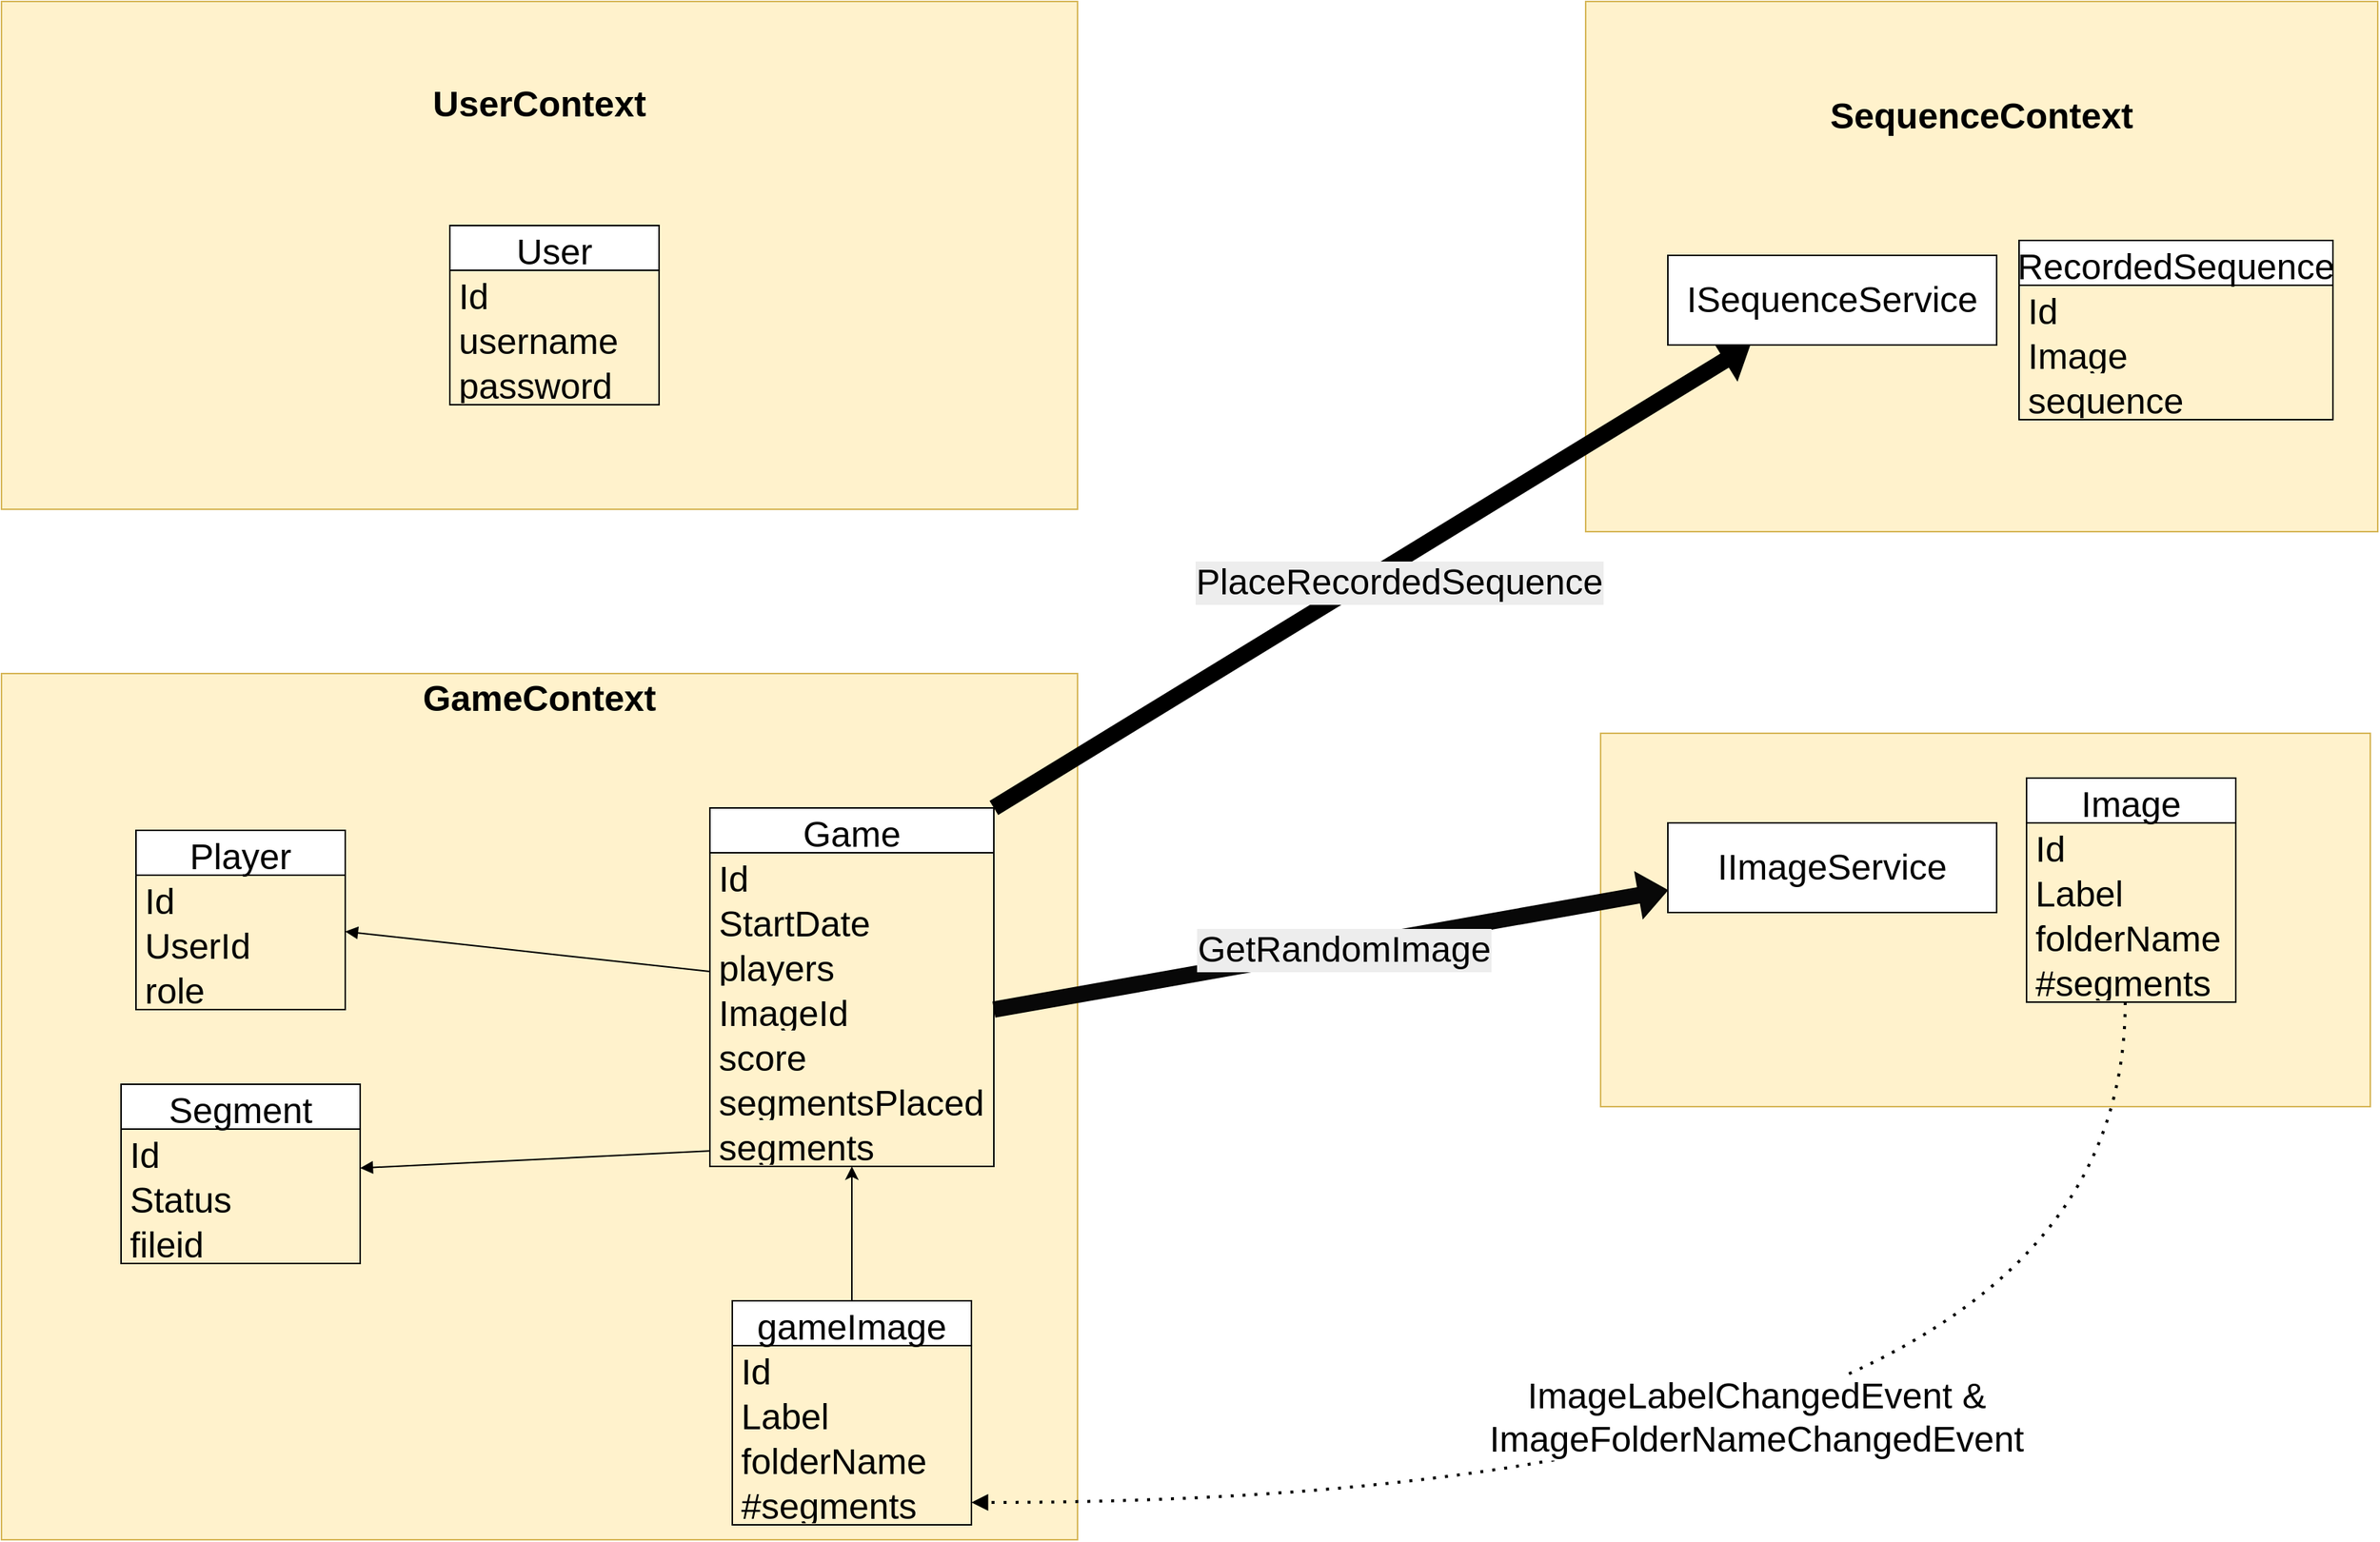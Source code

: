 <mxfile version="20.4.2" type="github">
  <diagram id="zMKhE3hw5MGU6ExpmKIy" name="Page-1">
    <mxGraphModel dx="3597" dy="2492" grid="1" gridSize="10" guides="1" tooltips="1" connect="1" arrows="1" fold="1" page="1" pageScale="1" pageWidth="827" pageHeight="1169" math="0" shadow="0">
      <root>
        <mxCell id="0" />
        <mxCell id="1" parent="0" />
        <mxCell id="MJsCYTUSZarIDF243NE3-106" value="&lt;b&gt;GameContext&lt;br&gt;&lt;br&gt;&lt;br&gt;&lt;br&gt;&lt;br&gt;&lt;br&gt;&lt;br&gt;&lt;br&gt;&lt;br&gt;&lt;br&gt;&lt;br&gt;&lt;br&gt;&lt;br&gt;&lt;br&gt;&lt;br&gt;&lt;br&gt;&lt;br&gt;&lt;br&gt;&lt;br&gt;&lt;br&gt;&lt;/b&gt;" style="rounded=0;whiteSpace=wrap;html=1;fontSize=24;fillColor=#fff2cc;strokeColor=#d6b656;" parent="1" vertex="1">
          <mxGeometry x="-390" y="330" width="720" height="580" as="geometry" />
        </mxCell>
        <mxCell id="MJsCYTUSZarIDF243NE3-105" value="&lt;b&gt;UserContext&lt;br&gt;&lt;br&gt;&lt;br&gt;&lt;br&gt;&lt;br&gt;&lt;br&gt;&lt;br&gt;&lt;br&gt;&lt;/b&gt;" style="rounded=0;whiteSpace=wrap;html=1;fontSize=24;fillColor=#fff2cc;strokeColor=#d6b656;align=center;" parent="1" vertex="1">
          <mxGeometry x="-390" y="-120" width="720" height="340" as="geometry" />
        </mxCell>
        <mxCell id="MJsCYTUSZarIDF243NE3-99" value="" style="rounded=0;whiteSpace=wrap;html=1;fontSize=24;fillColor=#fff2cc;strokeColor=#d6b656;" parent="1" vertex="1">
          <mxGeometry x="680" y="370" width="515" height="250" as="geometry" />
        </mxCell>
        <mxCell id="MJsCYTUSZarIDF243NE3-95" value="&lt;b&gt;SequenceContext&lt;br&gt;&lt;br&gt;&lt;br&gt;&lt;br&gt;&lt;br&gt;&lt;br&gt;&lt;br&gt;&lt;br&gt;&lt;/b&gt;" style="rounded=0;whiteSpace=wrap;html=1;fontSize=24;fillColor=#fff2cc;strokeColor=#d6b656;" parent="1" vertex="1">
          <mxGeometry x="670" y="-120" width="530" height="355" as="geometry" />
        </mxCell>
        <mxCell id="MJsCYTUSZarIDF243NE3-8" value="User" style="swimlane;fontStyle=0;childLayout=stackLayout;horizontal=1;startSize=30;horizontalStack=0;resizeParent=1;resizeParentMax=0;resizeLast=0;collapsible=1;marginBottom=0;fontSize=24;" parent="1" vertex="1">
          <mxGeometry x="-90" y="30" width="140" height="120" as="geometry" />
        </mxCell>
        <mxCell id="MJsCYTUSZarIDF243NE3-9" value="Id " style="text;strokeColor=none;fillColor=none;align=left;verticalAlign=middle;spacingLeft=4;spacingRight=4;overflow=hidden;points=[[0,0.5],[1,0.5]];portConstraint=eastwest;rotatable=0;fontSize=24;" parent="MJsCYTUSZarIDF243NE3-8" vertex="1">
          <mxGeometry y="30" width="140" height="30" as="geometry" />
        </mxCell>
        <mxCell id="MJsCYTUSZarIDF243NE3-10" value="username" style="text;strokeColor=none;fillColor=none;align=left;verticalAlign=middle;spacingLeft=4;spacingRight=4;overflow=hidden;points=[[0,0.5],[1,0.5]];portConstraint=eastwest;rotatable=0;fontSize=24;" parent="MJsCYTUSZarIDF243NE3-8" vertex="1">
          <mxGeometry y="60" width="140" height="30" as="geometry" />
        </mxCell>
        <mxCell id="MJsCYTUSZarIDF243NE3-11" value="password" style="text;strokeColor=none;fillColor=none;align=left;verticalAlign=middle;spacingLeft=4;spacingRight=4;overflow=hidden;points=[[0,0.5],[1,0.5]];portConstraint=eastwest;rotatable=0;fontSize=24;" parent="MJsCYTUSZarIDF243NE3-8" vertex="1">
          <mxGeometry y="90" width="140" height="30" as="geometry" />
        </mxCell>
        <mxCell id="MJsCYTUSZarIDF243NE3-18" value="Game" style="swimlane;fontStyle=0;childLayout=stackLayout;horizontal=1;startSize=30;horizontalStack=0;resizeParent=1;resizeParentMax=0;resizeLast=0;collapsible=1;marginBottom=0;fontSize=24;" parent="1" vertex="1">
          <mxGeometry x="84" y="420" width="190" height="240" as="geometry" />
        </mxCell>
        <mxCell id="MJsCYTUSZarIDF243NE3-19" value="Id" style="text;strokeColor=none;fillColor=none;align=left;verticalAlign=middle;spacingLeft=4;spacingRight=4;overflow=hidden;points=[[0,0.5],[1,0.5]];portConstraint=eastwest;rotatable=0;fontSize=24;" parent="MJsCYTUSZarIDF243NE3-18" vertex="1">
          <mxGeometry y="30" width="190" height="30" as="geometry" />
        </mxCell>
        <mxCell id="MJsCYTUSZarIDF243NE3-109" value="StartDate" style="text;strokeColor=none;fillColor=none;align=left;verticalAlign=middle;spacingLeft=4;spacingRight=4;overflow=hidden;points=[[0,0.5],[1,0.5]];portConstraint=eastwest;rotatable=0;fontSize=24;" parent="MJsCYTUSZarIDF243NE3-18" vertex="1">
          <mxGeometry y="60" width="190" height="30" as="geometry" />
        </mxCell>
        <mxCell id="MJsCYTUSZarIDF243NE3-20" value="players" style="text;strokeColor=none;fillColor=none;align=left;verticalAlign=middle;spacingLeft=4;spacingRight=4;overflow=hidden;points=[[0,0.5],[1,0.5]];portConstraint=eastwest;rotatable=0;fontSize=24;" parent="MJsCYTUSZarIDF243NE3-18" vertex="1">
          <mxGeometry y="90" width="190" height="30" as="geometry" />
        </mxCell>
        <mxCell id="MJsCYTUSZarIDF243NE3-21" value="ImageId" style="text;strokeColor=none;fillColor=none;align=left;verticalAlign=middle;spacingLeft=4;spacingRight=4;overflow=hidden;points=[[0,0.5],[1,0.5]];portConstraint=eastwest;rotatable=0;fontSize=24;" parent="MJsCYTUSZarIDF243NE3-18" vertex="1">
          <mxGeometry y="120" width="190" height="30" as="geometry" />
        </mxCell>
        <mxCell id="MJsCYTUSZarIDF243NE3-50" value="score" style="text;strokeColor=none;fillColor=none;align=left;verticalAlign=middle;spacingLeft=4;spacingRight=4;overflow=hidden;points=[[0,0.5],[1,0.5]];portConstraint=eastwest;rotatable=0;fontSize=24;" parent="MJsCYTUSZarIDF243NE3-18" vertex="1">
          <mxGeometry y="150" width="190" height="30" as="geometry" />
        </mxCell>
        <mxCell id="MJsCYTUSZarIDF243NE3-59" value="segmentsPlaced" style="text;strokeColor=none;fillColor=none;align=left;verticalAlign=middle;spacingLeft=4;spacingRight=4;overflow=hidden;points=[[0,0.5],[1,0.5]];portConstraint=eastwest;rotatable=0;fontSize=24;" parent="MJsCYTUSZarIDF243NE3-18" vertex="1">
          <mxGeometry y="180" width="190" height="30" as="geometry" />
        </mxCell>
        <mxCell id="MJsCYTUSZarIDF243NE3-55" value="segments" style="text;strokeColor=none;fillColor=none;align=left;verticalAlign=middle;spacingLeft=4;spacingRight=4;overflow=hidden;points=[[0,0.5],[1,0.5]];portConstraint=eastwest;rotatable=0;fontSize=24;" parent="MJsCYTUSZarIDF243NE3-18" vertex="1">
          <mxGeometry y="210" width="190" height="30" as="geometry" />
        </mxCell>
        <mxCell id="MJsCYTUSZarIDF243NE3-90" style="rounded=0;orthogonalLoop=1;jettySize=auto;html=1;fontSize=24;startArrow=block;startFill=1;strokeWidth=1;endArrow=none;endFill=0;" parent="1" source="MJsCYTUSZarIDF243NE3-31" target="MJsCYTUSZarIDF243NE3-18" edge="1">
          <mxGeometry relative="1" as="geometry">
            <mxPoint x="80" y="380" as="targetPoint" />
          </mxGeometry>
        </mxCell>
        <mxCell id="MJsCYTUSZarIDF243NE3-31" value="Player" style="swimlane;fontStyle=0;childLayout=stackLayout;horizontal=1;startSize=30;horizontalStack=0;resizeParent=1;resizeParentMax=0;resizeLast=0;collapsible=1;marginBottom=0;fontSize=24;" parent="1" vertex="1">
          <mxGeometry x="-300" y="435" width="140" height="120" as="geometry" />
        </mxCell>
        <mxCell id="MJsCYTUSZarIDF243NE3-107" value="Id " style="text;strokeColor=none;fillColor=none;align=left;verticalAlign=middle;spacingLeft=4;spacingRight=4;overflow=hidden;points=[[0,0.5],[1,0.5]];portConstraint=eastwest;rotatable=0;fontSize=24;" parent="MJsCYTUSZarIDF243NE3-31" vertex="1">
          <mxGeometry y="30" width="140" height="30" as="geometry" />
        </mxCell>
        <mxCell id="MJsCYTUSZarIDF243NE3-32" value="UserId" style="text;strokeColor=none;fillColor=none;align=left;verticalAlign=middle;spacingLeft=4;spacingRight=4;overflow=hidden;points=[[0,0.5],[1,0.5]];portConstraint=eastwest;rotatable=0;fontSize=24;" parent="MJsCYTUSZarIDF243NE3-31" vertex="1">
          <mxGeometry y="60" width="140" height="30" as="geometry" />
        </mxCell>
        <mxCell id="MJsCYTUSZarIDF243NE3-33" value="role" style="text;strokeColor=none;fillColor=none;align=left;verticalAlign=middle;spacingLeft=4;spacingRight=4;overflow=hidden;points=[[0,0.5],[1,0.5]];portConstraint=eastwest;rotatable=0;fontSize=24;" parent="MJsCYTUSZarIDF243NE3-31" vertex="1">
          <mxGeometry y="90" width="140" height="30" as="geometry" />
        </mxCell>
        <mxCell id="MJsCYTUSZarIDF243NE3-37" value="Image" style="swimlane;fontStyle=0;childLayout=stackLayout;horizontal=1;startSize=30;horizontalStack=0;resizeParent=1;resizeParentMax=0;resizeLast=0;collapsible=1;marginBottom=0;fontSize=24;" parent="1" vertex="1">
          <mxGeometry x="965" y="400" width="140" height="150" as="geometry" />
        </mxCell>
        <mxCell id="MJsCYTUSZarIDF243NE3-38" value="Id" style="text;strokeColor=none;fillColor=none;align=left;verticalAlign=middle;spacingLeft=4;spacingRight=4;overflow=hidden;points=[[0,0.5],[1,0.5]];portConstraint=eastwest;rotatable=0;fontSize=24;" parent="MJsCYTUSZarIDF243NE3-37" vertex="1">
          <mxGeometry y="30" width="140" height="30" as="geometry" />
        </mxCell>
        <mxCell id="MJsCYTUSZarIDF243NE3-40" value="Label" style="text;strokeColor=none;fillColor=none;align=left;verticalAlign=middle;spacingLeft=4;spacingRight=4;overflow=hidden;points=[[0,0.5],[1,0.5]];portConstraint=eastwest;rotatable=0;fontSize=24;" parent="MJsCYTUSZarIDF243NE3-37" vertex="1">
          <mxGeometry y="60" width="140" height="30" as="geometry" />
        </mxCell>
        <mxCell id="MJsCYTUSZarIDF243NE3-41" value="folderName" style="text;strokeColor=none;fillColor=none;align=left;verticalAlign=middle;spacingLeft=4;spacingRight=4;overflow=hidden;points=[[0,0.5],[1,0.5]];portConstraint=eastwest;rotatable=0;fontSize=24;" parent="MJsCYTUSZarIDF243NE3-37" vertex="1">
          <mxGeometry y="90" width="140" height="30" as="geometry" />
        </mxCell>
        <mxCell id="MJsCYTUSZarIDF243NE3-58" value="#segments" style="text;strokeColor=none;fillColor=none;align=left;verticalAlign=middle;spacingLeft=4;spacingRight=4;overflow=hidden;points=[[0,0.5],[1,0.5]];portConstraint=eastwest;rotatable=0;fontSize=24;" parent="MJsCYTUSZarIDF243NE3-37" vertex="1">
          <mxGeometry y="120" width="140" height="30" as="geometry" />
        </mxCell>
        <mxCell id="MJsCYTUSZarIDF243NE3-91" style="rounded=0;orthogonalLoop=1;jettySize=auto;html=1;fontSize=24;startArrow=block;startFill=1;endArrow=none;endFill=0;" parent="1" source="MJsCYTUSZarIDF243NE3-43" target="MJsCYTUSZarIDF243NE3-55" edge="1">
          <mxGeometry relative="1" as="geometry" />
        </mxCell>
        <mxCell id="MJsCYTUSZarIDF243NE3-43" value="Segment" style="swimlane;fontStyle=0;childLayout=stackLayout;horizontal=1;startSize=30;horizontalStack=0;resizeParent=1;resizeParentMax=0;resizeLast=0;collapsible=1;marginBottom=0;fontSize=24;" parent="1" vertex="1">
          <mxGeometry x="-310" y="605" width="160" height="120" as="geometry" />
        </mxCell>
        <mxCell id="MJsCYTUSZarIDF243NE3-44" value="Id" style="text;strokeColor=none;fillColor=none;align=left;verticalAlign=middle;spacingLeft=4;spacingRight=4;overflow=hidden;points=[[0,0.5],[1,0.5]];portConstraint=eastwest;rotatable=0;fontSize=24;" parent="MJsCYTUSZarIDF243NE3-43" vertex="1">
          <mxGeometry y="30" width="160" height="30" as="geometry" />
        </mxCell>
        <mxCell id="MJsCYTUSZarIDF243NE3-46" value="Status" style="text;strokeColor=none;fillColor=none;align=left;verticalAlign=middle;spacingLeft=4;spacingRight=4;overflow=hidden;points=[[0,0.5],[1,0.5]];portConstraint=eastwest;rotatable=0;fontSize=24;" parent="MJsCYTUSZarIDF243NE3-43" vertex="1">
          <mxGeometry y="60" width="160" height="30" as="geometry" />
        </mxCell>
        <mxCell id="MJsCYTUSZarIDF243NE3-66" value="fileid" style="text;strokeColor=none;fillColor=none;align=left;verticalAlign=middle;spacingLeft=4;spacingRight=4;overflow=hidden;points=[[0,0.5],[1,0.5]];portConstraint=eastwest;rotatable=0;fontSize=24;" parent="MJsCYTUSZarIDF243NE3-43" vertex="1">
          <mxGeometry y="90" width="160" height="30" as="geometry" />
        </mxCell>
        <mxCell id="MJsCYTUSZarIDF243NE3-68" value="RecordedSequence" style="swimlane;fontStyle=0;childLayout=stackLayout;horizontal=1;startSize=30;horizontalStack=0;resizeParent=1;resizeParentMax=0;resizeLast=0;collapsible=1;marginBottom=0;fontSize=24;" parent="1" vertex="1">
          <mxGeometry x="960" y="40" width="210" height="120" as="geometry" />
        </mxCell>
        <mxCell id="MJsCYTUSZarIDF243NE3-69" value="Id " style="text;strokeColor=none;fillColor=none;align=left;verticalAlign=middle;spacingLeft=4;spacingRight=4;overflow=hidden;points=[[0,0.5],[1,0.5]];portConstraint=eastwest;rotatable=0;fontSize=24;" parent="MJsCYTUSZarIDF243NE3-68" vertex="1">
          <mxGeometry y="30" width="210" height="30" as="geometry" />
        </mxCell>
        <mxCell id="MJsCYTUSZarIDF243NE3-70" value="Image" style="text;strokeColor=none;fillColor=none;align=left;verticalAlign=middle;spacingLeft=4;spacingRight=4;overflow=hidden;points=[[0,0.5],[1,0.5]];portConstraint=eastwest;rotatable=0;fontSize=24;" parent="MJsCYTUSZarIDF243NE3-68" vertex="1">
          <mxGeometry y="60" width="210" height="30" as="geometry" />
        </mxCell>
        <mxCell id="MJsCYTUSZarIDF243NE3-71" value="sequence" style="text;strokeColor=none;fillColor=none;align=left;verticalAlign=middle;spacingLeft=4;spacingRight=4;overflow=hidden;points=[[0,0.5],[1,0.5]];portConstraint=eastwest;rotatable=0;fontSize=24;" parent="MJsCYTUSZarIDF243NE3-68" vertex="1">
          <mxGeometry y="90" width="210" height="30" as="geometry" />
        </mxCell>
        <mxCell id="MJsCYTUSZarIDF243NE3-114" value="" style="edgeStyle=none;rounded=0;orthogonalLoop=1;jettySize=auto;html=1;fontSize=24;startArrow=none;startFill=0;" parent="1" source="MJsCYTUSZarIDF243NE3-82" target="MJsCYTUSZarIDF243NE3-55" edge="1">
          <mxGeometry relative="1" as="geometry" />
        </mxCell>
        <mxCell id="MJsCYTUSZarIDF243NE3-82" value="gameImage" style="swimlane;fontStyle=0;childLayout=stackLayout;horizontal=1;startSize=30;horizontalStack=0;resizeParent=1;resizeParentMax=0;resizeLast=0;collapsible=1;marginBottom=0;fontSize=24;" parent="1" vertex="1">
          <mxGeometry x="99" y="750" width="160" height="150" as="geometry" />
        </mxCell>
        <mxCell id="MJsCYTUSZarIDF243NE3-83" value="Id" style="text;strokeColor=none;fillColor=none;align=left;verticalAlign=middle;spacingLeft=4;spacingRight=4;overflow=hidden;points=[[0,0.5],[1,0.5]];portConstraint=eastwest;rotatable=0;fontSize=24;" parent="MJsCYTUSZarIDF243NE3-82" vertex="1">
          <mxGeometry y="30" width="160" height="30" as="geometry" />
        </mxCell>
        <mxCell id="MJsCYTUSZarIDF243NE3-84" value="Label" style="text;strokeColor=none;fillColor=none;align=left;verticalAlign=middle;spacingLeft=4;spacingRight=4;overflow=hidden;points=[[0,0.5],[1,0.5]];portConstraint=eastwest;rotatable=0;fontSize=24;" parent="MJsCYTUSZarIDF243NE3-82" vertex="1">
          <mxGeometry y="60" width="160" height="30" as="geometry" />
        </mxCell>
        <mxCell id="MJsCYTUSZarIDF243NE3-85" value="folderName" style="text;strokeColor=none;fillColor=none;align=left;verticalAlign=middle;spacingLeft=4;spacingRight=4;overflow=hidden;points=[[0,0.5],[1,0.5]];portConstraint=eastwest;rotatable=0;fontSize=24;" parent="MJsCYTUSZarIDF243NE3-82" vertex="1">
          <mxGeometry y="90" width="160" height="30" as="geometry" />
        </mxCell>
        <mxCell id="MJsCYTUSZarIDF243NE3-89" value="#segments" style="text;strokeColor=none;fillColor=none;align=left;verticalAlign=middle;spacingLeft=4;spacingRight=4;overflow=hidden;points=[[0,0.5],[1,0.5]];portConstraint=eastwest;rotatable=0;fontSize=24;" parent="MJsCYTUSZarIDF243NE3-82" vertex="1">
          <mxGeometry y="120" width="160" height="30" as="geometry" />
        </mxCell>
        <mxCell id="MJsCYTUSZarIDF243NE3-93" value="" style="shape=flexArrow;endArrow=classic;html=1;rounded=0;fontSize=24;exitX=1;exitY=0;exitDx=0;exitDy=0;entryX=0.25;entryY=1;entryDx=0;entryDy=0;fillColor=#000000;" parent="1" source="MJsCYTUSZarIDF243NE3-18" target="MJsCYTUSZarIDF243NE3-98" edge="1">
          <mxGeometry width="50" height="50" relative="1" as="geometry">
            <mxPoint x="380" y="360" as="sourcePoint" />
            <mxPoint x="430" y="160" as="targetPoint" />
          </mxGeometry>
        </mxCell>
        <mxCell id="MJsCYTUSZarIDF243NE3-94" value="PlaceRecordedSequence" style="edgeLabel;html=1;align=center;verticalAlign=middle;resizable=0;points=[];fontSize=24;labelBorderColor=none;labelBackgroundColor=#EDEDED;" parent="MJsCYTUSZarIDF243NE3-93" vertex="1" connectable="0">
          <mxGeometry x="0.118" y="3" relative="1" as="geometry">
            <mxPoint x="-10" y="24" as="offset" />
          </mxGeometry>
        </mxCell>
        <mxCell id="MJsCYTUSZarIDF243NE3-98" value="ISequenceService" style="rounded=0;whiteSpace=wrap;html=1;fontSize=24;" parent="1" vertex="1">
          <mxGeometry x="725" y="50" width="220" height="60" as="geometry" />
        </mxCell>
        <mxCell id="MJsCYTUSZarIDF243NE3-100" value="IImageService" style="rounded=0;whiteSpace=wrap;html=1;fontSize=24;" parent="1" vertex="1">
          <mxGeometry x="725" y="430" width="220" height="60" as="geometry" />
        </mxCell>
        <mxCell id="MJsCYTUSZarIDF243NE3-103" value="" style="shape=flexArrow;endArrow=classic;html=1;rounded=0;fontSize=24;exitX=1;exitY=0.5;exitDx=0;exitDy=0;entryX=0;entryY=0.75;entryDx=0;entryDy=0;fillColor=#080808;" parent="1" source="MJsCYTUSZarIDF243NE3-21" target="MJsCYTUSZarIDF243NE3-100" edge="1">
          <mxGeometry width="50" height="50" relative="1" as="geometry">
            <mxPoint x="560" y="460" as="sourcePoint" />
            <mxPoint x="701" y="260" as="targetPoint" />
          </mxGeometry>
        </mxCell>
        <mxCell id="MJsCYTUSZarIDF243NE3-104" value="GetRandomImage" style="edgeLabel;html=1;align=center;verticalAlign=middle;resizable=0;points=[];fontSize=24;labelBackgroundColor=#EDEDED;" parent="MJsCYTUSZarIDF243NE3-103" vertex="1" connectable="0">
          <mxGeometry x="0.118" y="3" relative="1" as="geometry">
            <mxPoint x="-18" y="7" as="offset" />
          </mxGeometry>
        </mxCell>
        <mxCell id="QM8mrl713vY6Wl-bWp9o-2" value="" style="endArrow=block;dashed=1;html=1;dashPattern=1 3;strokeWidth=2;rounded=0;entryX=1;entryY=0.5;entryDx=0;entryDy=0;edgeStyle=orthogonalEdgeStyle;curved=1;endFill=1;" parent="1" target="MJsCYTUSZarIDF243NE3-89" edge="1">
          <mxGeometry width="50" height="50" relative="1" as="geometry">
            <mxPoint x="1031" y="550" as="sourcePoint" />
            <mxPoint x="1241" y="820" as="targetPoint" />
          </mxGeometry>
        </mxCell>
        <mxCell id="QM8mrl713vY6Wl-bWp9o-6" value="&lt;span style=&quot;font-size: 24px;&quot;&gt;ImageLabelChangedEvent &amp;amp;&lt;br&gt;&lt;/span&gt;&lt;span style=&quot;color: rgba(0, 0, 0, 0); font-family: monospace; font-size: 0px; text-align: start; background-color: rgb(248, 249, 250);&quot;&gt;%3CmxGraphModel%3E%3Croot%3E%3CmxCell%20id%3D%220%22%2F%3E%3CmxCell%20id%3D%221%22%20parent%3D%220%22%2F%3E%3CmxCell%20id%3D%222%22%20value%3D%22%26lt%3Bspan%20style%3D%26quot%3Bfont-size%3A%2024px%3B%26quot%3B%26gt%3BImageFolderNameChangedEvent%26lt%3B%2Fspan%26gt%3B%22%20style%3D%22edgeLabel%3Bhtml%3D1%3Balign%3Dcenter%3BverticalAlign%3Dmiddle%3Bresizable%3D0%3Bpoints%3D%5B%5D%3B%22%20vertex%3D%221%22%20connectable%3D%220%22%20parent%3D%221%22%3E%3CmxGeometry%20x%3D%22573.857%22%20y%3D%22603%22%20as%3D%22geometry%22%2F%3E%3C%2FmxCell%3E%3C%2Froot%3E%3C%2FmxGraphModel%3E &amp;amp;&amp;nbsp;&lt;/span&gt;&lt;span style=&quot;font-size: 24px;&quot;&gt;ImageFolderNameChangedEvent&lt;/span&gt;&lt;span style=&quot;font-size: 24px;&quot;&gt;&lt;br&gt;&lt;/span&gt;" style="edgeLabel;html=1;align=center;verticalAlign=middle;resizable=0;points=[];" parent="QM8mrl713vY6Wl-bWp9o-2" vertex="1" connectable="0">
          <mxGeometry x="0.053" y="-57" relative="1" as="geometry">
            <mxPoint as="offset" />
          </mxGeometry>
        </mxCell>
      </root>
    </mxGraphModel>
  </diagram>
</mxfile>
